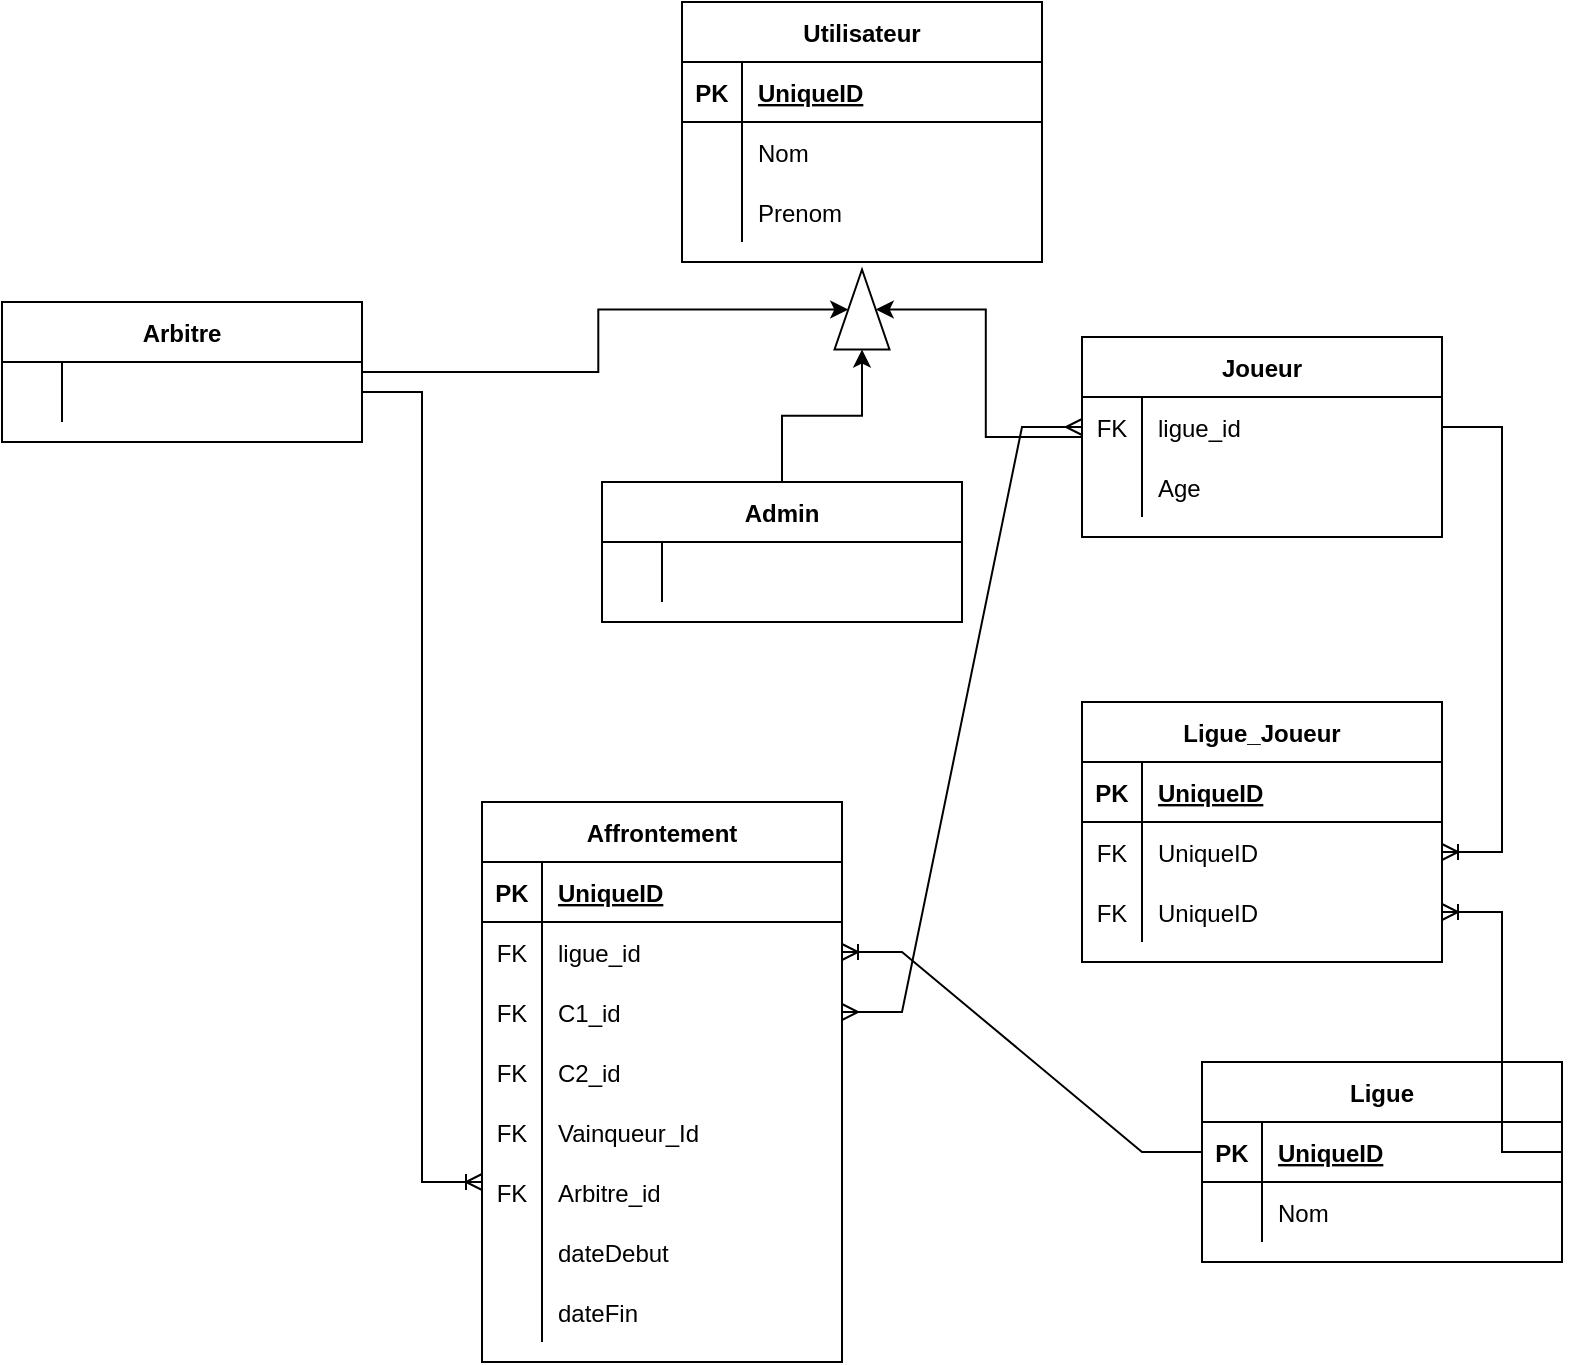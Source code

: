 <mxfile version="15.5.5" type="device"><diagram id="R2lEEEUBdFMjLlhIrx00" name="Page-1"><mxGraphModel dx="1888" dy="1656" grid="1" gridSize="10" guides="1" tooltips="1" connect="1" arrows="1" fold="1" page="1" pageScale="1" pageWidth="850" pageHeight="1100" math="0" shadow="0" extFonts="Permanent Marker^https://fonts.googleapis.com/css?family=Permanent+Marker"><root><mxCell id="0"/><mxCell id="1" parent="0"/><mxCell id="4Ku8pDSjTrNUl_6eFyk2-5" value="Affrontement" style="shape=table;startSize=30;container=1;collapsible=1;childLayout=tableLayout;fixedRows=1;rowLines=0;fontStyle=1;align=center;resizeLast=1;" parent="1" vertex="1"><mxGeometry x="190" y="100" width="180" height="280" as="geometry"/></mxCell><mxCell id="4Ku8pDSjTrNUl_6eFyk2-6" value="" style="shape=partialRectangle;collapsible=0;dropTarget=0;pointerEvents=0;fillColor=none;top=0;left=0;bottom=1;right=0;points=[[0,0.5],[1,0.5]];portConstraint=eastwest;" parent="4Ku8pDSjTrNUl_6eFyk2-5" vertex="1"><mxGeometry y="30" width="180" height="30" as="geometry"/></mxCell><mxCell id="4Ku8pDSjTrNUl_6eFyk2-7" value="PK" style="shape=partialRectangle;connectable=0;fillColor=none;top=0;left=0;bottom=0;right=0;fontStyle=1;overflow=hidden;" parent="4Ku8pDSjTrNUl_6eFyk2-6" vertex="1"><mxGeometry width="30" height="30" as="geometry"><mxRectangle width="30" height="30" as="alternateBounds"/></mxGeometry></mxCell><mxCell id="4Ku8pDSjTrNUl_6eFyk2-8" value="UniqueID" style="shape=partialRectangle;connectable=0;fillColor=none;top=0;left=0;bottom=0;right=0;align=left;spacingLeft=6;fontStyle=5;overflow=hidden;" parent="4Ku8pDSjTrNUl_6eFyk2-6" vertex="1"><mxGeometry x="30" width="150" height="30" as="geometry"><mxRectangle width="150" height="30" as="alternateBounds"/></mxGeometry></mxCell><mxCell id="4Ku8pDSjTrNUl_6eFyk2-172" value="" style="shape=partialRectangle;collapsible=0;dropTarget=0;pointerEvents=0;fillColor=none;top=0;left=0;bottom=0;right=0;points=[[0,0.5],[1,0.5]];portConstraint=eastwest;" parent="4Ku8pDSjTrNUl_6eFyk2-5" vertex="1"><mxGeometry y="60" width="180" height="30" as="geometry"/></mxCell><mxCell id="4Ku8pDSjTrNUl_6eFyk2-173" value="FK" style="shape=partialRectangle;connectable=0;fillColor=none;top=0;left=0;bottom=0;right=0;fontStyle=0;overflow=hidden;" parent="4Ku8pDSjTrNUl_6eFyk2-172" vertex="1"><mxGeometry width="30" height="30" as="geometry"><mxRectangle width="30" height="30" as="alternateBounds"/></mxGeometry></mxCell><mxCell id="4Ku8pDSjTrNUl_6eFyk2-174" value="ligue_id" style="shape=partialRectangle;connectable=0;fillColor=none;top=0;left=0;bottom=0;right=0;align=left;spacingLeft=6;fontStyle=0;overflow=hidden;" parent="4Ku8pDSjTrNUl_6eFyk2-172" vertex="1"><mxGeometry x="30" width="150" height="30" as="geometry"><mxRectangle width="150" height="30" as="alternateBounds"/></mxGeometry></mxCell><mxCell id="4Ku8pDSjTrNUl_6eFyk2-98" value="" style="shape=partialRectangle;collapsible=0;dropTarget=0;pointerEvents=0;fillColor=none;top=0;left=0;bottom=0;right=0;points=[[0,0.5],[1,0.5]];portConstraint=eastwest;" parent="4Ku8pDSjTrNUl_6eFyk2-5" vertex="1"><mxGeometry y="90" width="180" height="30" as="geometry"/></mxCell><mxCell id="4Ku8pDSjTrNUl_6eFyk2-99" value="FK" style="shape=partialRectangle;connectable=0;fillColor=none;top=0;left=0;bottom=0;right=0;fontStyle=0;overflow=hidden;" parent="4Ku8pDSjTrNUl_6eFyk2-98" vertex="1"><mxGeometry width="30" height="30" as="geometry"><mxRectangle width="30" height="30" as="alternateBounds"/></mxGeometry></mxCell><mxCell id="4Ku8pDSjTrNUl_6eFyk2-100" value="C1_id" style="shape=partialRectangle;connectable=0;fillColor=none;top=0;left=0;bottom=0;right=0;align=left;spacingLeft=6;fontStyle=0;overflow=hidden;" parent="4Ku8pDSjTrNUl_6eFyk2-98" vertex="1"><mxGeometry x="30" width="150" height="30" as="geometry"><mxRectangle width="150" height="30" as="alternateBounds"/></mxGeometry></mxCell><mxCell id="4Ku8pDSjTrNUl_6eFyk2-138" value="" style="shape=partialRectangle;collapsible=0;dropTarget=0;pointerEvents=0;fillColor=none;top=0;left=0;bottom=0;right=0;points=[[0,0.5],[1,0.5]];portConstraint=eastwest;" parent="4Ku8pDSjTrNUl_6eFyk2-5" vertex="1"><mxGeometry y="120" width="180" height="30" as="geometry"/></mxCell><mxCell id="4Ku8pDSjTrNUl_6eFyk2-139" value="FK" style="shape=partialRectangle;connectable=0;fillColor=none;top=0;left=0;bottom=0;right=0;fontStyle=0;overflow=hidden;" parent="4Ku8pDSjTrNUl_6eFyk2-138" vertex="1"><mxGeometry width="30" height="30" as="geometry"><mxRectangle width="30" height="30" as="alternateBounds"/></mxGeometry></mxCell><mxCell id="4Ku8pDSjTrNUl_6eFyk2-140" value="C2_id" style="shape=partialRectangle;connectable=0;fillColor=none;top=0;left=0;bottom=0;right=0;align=left;spacingLeft=6;fontStyle=0;overflow=hidden;" parent="4Ku8pDSjTrNUl_6eFyk2-138" vertex="1"><mxGeometry x="30" width="150" height="30" as="geometry"><mxRectangle width="150" height="30" as="alternateBounds"/></mxGeometry></mxCell><mxCell id="4Ku8pDSjTrNUl_6eFyk2-169" value="" style="shape=partialRectangle;collapsible=0;dropTarget=0;pointerEvents=0;fillColor=none;top=0;left=0;bottom=0;right=0;points=[[0,0.5],[1,0.5]];portConstraint=eastwest;" parent="4Ku8pDSjTrNUl_6eFyk2-5" vertex="1"><mxGeometry y="150" width="180" height="30" as="geometry"/></mxCell><mxCell id="4Ku8pDSjTrNUl_6eFyk2-170" value="FK" style="shape=partialRectangle;connectable=0;fillColor=none;top=0;left=0;bottom=0;right=0;fontStyle=0;overflow=hidden;" parent="4Ku8pDSjTrNUl_6eFyk2-169" vertex="1"><mxGeometry width="30" height="30" as="geometry"><mxRectangle width="30" height="30" as="alternateBounds"/></mxGeometry></mxCell><mxCell id="4Ku8pDSjTrNUl_6eFyk2-171" value="Vainqueur_Id" style="shape=partialRectangle;connectable=0;fillColor=none;top=0;left=0;bottom=0;right=0;align=left;spacingLeft=6;fontStyle=0;overflow=hidden;" parent="4Ku8pDSjTrNUl_6eFyk2-169" vertex="1"><mxGeometry x="30" width="150" height="30" as="geometry"><mxRectangle width="150" height="30" as="alternateBounds"/></mxGeometry></mxCell><mxCell id="4Ku8pDSjTrNUl_6eFyk2-105" value="" style="shape=partialRectangle;collapsible=0;dropTarget=0;pointerEvents=0;fillColor=none;top=0;left=0;bottom=0;right=0;points=[[0,0.5],[1,0.5]];portConstraint=eastwest;" parent="4Ku8pDSjTrNUl_6eFyk2-5" vertex="1"><mxGeometry y="180" width="180" height="30" as="geometry"/></mxCell><mxCell id="4Ku8pDSjTrNUl_6eFyk2-106" value="FK" style="shape=partialRectangle;connectable=0;fillColor=none;top=0;left=0;bottom=0;right=0;fontStyle=0;overflow=hidden;" parent="4Ku8pDSjTrNUl_6eFyk2-105" vertex="1"><mxGeometry width="30" height="30" as="geometry"><mxRectangle width="30" height="30" as="alternateBounds"/></mxGeometry></mxCell><mxCell id="4Ku8pDSjTrNUl_6eFyk2-107" value="Arbitre_id" style="shape=partialRectangle;connectable=0;fillColor=none;top=0;left=0;bottom=0;right=0;align=left;spacingLeft=6;fontStyle=0;overflow=hidden;" parent="4Ku8pDSjTrNUl_6eFyk2-105" vertex="1"><mxGeometry x="30" width="150" height="30" as="geometry"><mxRectangle width="150" height="30" as="alternateBounds"/></mxGeometry></mxCell><mxCell id="4Ku8pDSjTrNUl_6eFyk2-9" value="" style="shape=partialRectangle;collapsible=0;dropTarget=0;pointerEvents=0;fillColor=none;top=0;left=0;bottom=0;right=0;points=[[0,0.5],[1,0.5]];portConstraint=eastwest;" parent="4Ku8pDSjTrNUl_6eFyk2-5" vertex="1"><mxGeometry y="210" width="180" height="30" as="geometry"/></mxCell><mxCell id="4Ku8pDSjTrNUl_6eFyk2-10" value="" style="shape=partialRectangle;connectable=0;fillColor=none;top=0;left=0;bottom=0;right=0;editable=1;overflow=hidden;" parent="4Ku8pDSjTrNUl_6eFyk2-9" vertex="1"><mxGeometry width="30" height="30" as="geometry"><mxRectangle width="30" height="30" as="alternateBounds"/></mxGeometry></mxCell><mxCell id="4Ku8pDSjTrNUl_6eFyk2-11" value="dateDebut" style="shape=partialRectangle;connectable=0;fillColor=none;top=0;left=0;bottom=0;right=0;align=left;spacingLeft=6;overflow=hidden;" parent="4Ku8pDSjTrNUl_6eFyk2-9" vertex="1"><mxGeometry x="30" width="150" height="30" as="geometry"><mxRectangle width="150" height="30" as="alternateBounds"/></mxGeometry></mxCell><mxCell id="m9iz09jzasSmaWr_SDV9-15" value="" style="shape=partialRectangle;collapsible=0;dropTarget=0;pointerEvents=0;fillColor=none;top=0;left=0;bottom=0;right=0;points=[[0,0.5],[1,0.5]];portConstraint=eastwest;" vertex="1" parent="4Ku8pDSjTrNUl_6eFyk2-5"><mxGeometry y="240" width="180" height="30" as="geometry"/></mxCell><mxCell id="m9iz09jzasSmaWr_SDV9-16" value="" style="shape=partialRectangle;connectable=0;fillColor=none;top=0;left=0;bottom=0;right=0;editable=1;overflow=hidden;" vertex="1" parent="m9iz09jzasSmaWr_SDV9-15"><mxGeometry width="30" height="30" as="geometry"><mxRectangle width="30" height="30" as="alternateBounds"/></mxGeometry></mxCell><mxCell id="m9iz09jzasSmaWr_SDV9-17" value="dateFin" style="shape=partialRectangle;connectable=0;fillColor=none;top=0;left=0;bottom=0;right=0;align=left;spacingLeft=6;overflow=hidden;" vertex="1" parent="m9iz09jzasSmaWr_SDV9-15"><mxGeometry x="30" width="150" height="30" as="geometry"><mxRectangle width="150" height="30" as="alternateBounds"/></mxGeometry></mxCell><mxCell id="4Ku8pDSjTrNUl_6eFyk2-189" style="edgeStyle=orthogonalEdgeStyle;rounded=0;jumpStyle=none;orthogonalLoop=1;jettySize=auto;html=1;entryX=0.5;entryY=1;entryDx=0;entryDy=0;" parent="1" source="4Ku8pDSjTrNUl_6eFyk2-18" target="4Ku8pDSjTrNUl_6eFyk2-186" edge="1"><mxGeometry relative="1" as="geometry"/></mxCell><mxCell id="4Ku8pDSjTrNUl_6eFyk2-18" value="Joueur" style="shape=table;startSize=30;container=1;collapsible=1;childLayout=tableLayout;fixedRows=1;rowLines=0;fontStyle=1;align=center;resizeLast=1;" parent="1" vertex="1"><mxGeometry x="490" y="-132.5" width="180" height="100" as="geometry"/></mxCell><mxCell id="4Ku8pDSjTrNUl_6eFyk2-144" value="" style="shape=partialRectangle;collapsible=0;dropTarget=0;pointerEvents=0;fillColor=none;top=0;left=0;bottom=0;right=0;points=[[0,0.5],[1,0.5]];portConstraint=eastwest;" parent="4Ku8pDSjTrNUl_6eFyk2-18" vertex="1"><mxGeometry y="30" width="180" height="30" as="geometry"/></mxCell><mxCell id="4Ku8pDSjTrNUl_6eFyk2-145" value="FK" style="shape=partialRectangle;connectable=0;fillColor=none;top=0;left=0;bottom=0;right=0;fontStyle=0;overflow=hidden;" parent="4Ku8pDSjTrNUl_6eFyk2-144" vertex="1"><mxGeometry width="30" height="30" as="geometry"><mxRectangle width="30" height="30" as="alternateBounds"/></mxGeometry></mxCell><mxCell id="4Ku8pDSjTrNUl_6eFyk2-146" value="ligue_id" style="shape=partialRectangle;connectable=0;fillColor=none;top=0;left=0;bottom=0;right=0;align=left;spacingLeft=6;fontStyle=0;overflow=hidden;" parent="4Ku8pDSjTrNUl_6eFyk2-144" vertex="1"><mxGeometry x="30" width="150" height="30" as="geometry"><mxRectangle width="150" height="30" as="alternateBounds"/></mxGeometry></mxCell><mxCell id="4Ku8pDSjTrNUl_6eFyk2-28" value="" style="shape=partialRectangle;collapsible=0;dropTarget=0;pointerEvents=0;fillColor=none;top=0;left=0;bottom=0;right=0;points=[[0,0.5],[1,0.5]];portConstraint=eastwest;" parent="4Ku8pDSjTrNUl_6eFyk2-18" vertex="1"><mxGeometry y="60" width="180" height="30" as="geometry"/></mxCell><mxCell id="4Ku8pDSjTrNUl_6eFyk2-29" value="" style="shape=partialRectangle;connectable=0;fillColor=none;top=0;left=0;bottom=0;right=0;editable=1;overflow=hidden;" parent="4Ku8pDSjTrNUl_6eFyk2-28" vertex="1"><mxGeometry width="30" height="30" as="geometry"><mxRectangle width="30" height="30" as="alternateBounds"/></mxGeometry></mxCell><mxCell id="4Ku8pDSjTrNUl_6eFyk2-30" value="Age" style="shape=partialRectangle;connectable=0;fillColor=none;top=0;left=0;bottom=0;right=0;align=left;spacingLeft=6;overflow=hidden;" parent="4Ku8pDSjTrNUl_6eFyk2-28" vertex="1"><mxGeometry x="30" width="150" height="30" as="geometry"><mxRectangle width="150" height="30" as="alternateBounds"/></mxGeometry></mxCell><mxCell id="4Ku8pDSjTrNUl_6eFyk2-191" style="edgeStyle=orthogonalEdgeStyle;rounded=0;jumpStyle=none;orthogonalLoop=1;jettySize=auto;html=1;entryX=0;entryY=0.5;entryDx=0;entryDy=0;" parent="1" source="4Ku8pDSjTrNUl_6eFyk2-44" target="4Ku8pDSjTrNUl_6eFyk2-186" edge="1"><mxGeometry relative="1" as="geometry"/></mxCell><mxCell id="4Ku8pDSjTrNUl_6eFyk2-44" value="Admin" style="shape=table;startSize=30;container=1;collapsible=1;childLayout=tableLayout;fixedRows=1;rowLines=0;fontStyle=1;align=center;resizeLast=1;" parent="1" vertex="1"><mxGeometry x="250" y="-60" width="180" height="70" as="geometry"/></mxCell><mxCell id="m9iz09jzasSmaWr_SDV9-12" value="" style="shape=partialRectangle;collapsible=0;dropTarget=0;pointerEvents=0;fillColor=none;top=0;left=0;bottom=0;right=0;points=[[0,0.5],[1,0.5]];portConstraint=eastwest;" vertex="1" parent="4Ku8pDSjTrNUl_6eFyk2-44"><mxGeometry y="30" width="180" height="30" as="geometry"/></mxCell><mxCell id="m9iz09jzasSmaWr_SDV9-13" value="" style="shape=partialRectangle;connectable=0;fillColor=none;top=0;left=0;bottom=0;right=0;editable=1;overflow=hidden;" vertex="1" parent="m9iz09jzasSmaWr_SDV9-12"><mxGeometry width="30" height="30" as="geometry"><mxRectangle width="30" height="30" as="alternateBounds"/></mxGeometry></mxCell><mxCell id="m9iz09jzasSmaWr_SDV9-14" value="" style="shape=partialRectangle;connectable=0;fillColor=none;top=0;left=0;bottom=0;right=0;align=left;spacingLeft=6;overflow=hidden;" vertex="1" parent="m9iz09jzasSmaWr_SDV9-12"><mxGeometry x="30" width="150" height="30" as="geometry"><mxRectangle width="150" height="30" as="alternateBounds"/></mxGeometry></mxCell><mxCell id="4Ku8pDSjTrNUl_6eFyk2-70" value="Ligue" style="shape=table;startSize=30;container=1;collapsible=1;childLayout=tableLayout;fixedRows=1;rowLines=0;fontStyle=1;align=center;resizeLast=1;" parent="1" vertex="1"><mxGeometry x="550" y="230" width="180" height="100" as="geometry"/></mxCell><mxCell id="4Ku8pDSjTrNUl_6eFyk2-71" value="" style="shape=partialRectangle;collapsible=0;dropTarget=0;pointerEvents=0;fillColor=none;top=0;left=0;bottom=1;right=0;points=[[0,0.5],[1,0.5]];portConstraint=eastwest;" parent="4Ku8pDSjTrNUl_6eFyk2-70" vertex="1"><mxGeometry y="30" width="180" height="30" as="geometry"/></mxCell><mxCell id="4Ku8pDSjTrNUl_6eFyk2-72" value="PK" style="shape=partialRectangle;connectable=0;fillColor=none;top=0;left=0;bottom=0;right=0;fontStyle=1;overflow=hidden;" parent="4Ku8pDSjTrNUl_6eFyk2-71" vertex="1"><mxGeometry width="30" height="30" as="geometry"><mxRectangle width="30" height="30" as="alternateBounds"/></mxGeometry></mxCell><mxCell id="4Ku8pDSjTrNUl_6eFyk2-73" value="UniqueID" style="shape=partialRectangle;connectable=0;fillColor=none;top=0;left=0;bottom=0;right=0;align=left;spacingLeft=6;fontStyle=5;overflow=hidden;" parent="4Ku8pDSjTrNUl_6eFyk2-71" vertex="1"><mxGeometry x="30" width="150" height="30" as="geometry"><mxRectangle width="150" height="30" as="alternateBounds"/></mxGeometry></mxCell><mxCell id="4Ku8pDSjTrNUl_6eFyk2-74" value="" style="shape=partialRectangle;collapsible=0;dropTarget=0;pointerEvents=0;fillColor=none;top=0;left=0;bottom=0;right=0;points=[[0,0.5],[1,0.5]];portConstraint=eastwest;" parent="4Ku8pDSjTrNUl_6eFyk2-70" vertex="1"><mxGeometry y="60" width="180" height="30" as="geometry"/></mxCell><mxCell id="4Ku8pDSjTrNUl_6eFyk2-75" value="" style="shape=partialRectangle;connectable=0;fillColor=none;top=0;left=0;bottom=0;right=0;editable=1;overflow=hidden;" parent="4Ku8pDSjTrNUl_6eFyk2-74" vertex="1"><mxGeometry width="30" height="30" as="geometry"><mxRectangle width="30" height="30" as="alternateBounds"/></mxGeometry></mxCell><mxCell id="4Ku8pDSjTrNUl_6eFyk2-76" value="Nom" style="shape=partialRectangle;connectable=0;fillColor=none;top=0;left=0;bottom=0;right=0;align=left;spacingLeft=6;overflow=hidden;" parent="4Ku8pDSjTrNUl_6eFyk2-74" vertex="1"><mxGeometry x="30" width="150" height="30" as="geometry"><mxRectangle width="150" height="30" as="alternateBounds"/></mxGeometry></mxCell><mxCell id="4Ku8pDSjTrNUl_6eFyk2-188" style="edgeStyle=orthogonalEdgeStyle;rounded=0;jumpStyle=none;orthogonalLoop=1;jettySize=auto;html=1;entryX=0.5;entryY=0;entryDx=0;entryDy=0;" parent="1" source="4Ku8pDSjTrNUl_6eFyk2-121" target="4Ku8pDSjTrNUl_6eFyk2-186" edge="1"><mxGeometry relative="1" as="geometry"/></mxCell><object label="Arbitre" id="4Ku8pDSjTrNUl_6eFyk2-121"><mxCell style="shape=table;startSize=30;container=1;collapsible=1;childLayout=tableLayout;fixedRows=1;rowLines=0;fontStyle=1;align=center;resizeLast=1;" parent="1" vertex="1"><mxGeometry x="-50" y="-150" width="180" height="70" as="geometry"/></mxCell></object><mxCell id="m9iz09jzasSmaWr_SDV9-9" value="" style="shape=partialRectangle;collapsible=0;dropTarget=0;pointerEvents=0;fillColor=none;top=0;left=0;bottom=0;right=0;points=[[0,0.5],[1,0.5]];portConstraint=eastwest;" vertex="1" parent="4Ku8pDSjTrNUl_6eFyk2-121"><mxGeometry y="30" width="180" height="30" as="geometry"/></mxCell><mxCell id="m9iz09jzasSmaWr_SDV9-10" value="" style="shape=partialRectangle;connectable=0;fillColor=none;top=0;left=0;bottom=0;right=0;editable=1;overflow=hidden;" vertex="1" parent="m9iz09jzasSmaWr_SDV9-9"><mxGeometry width="30" height="30" as="geometry"><mxRectangle width="30" height="30" as="alternateBounds"/></mxGeometry></mxCell><mxCell id="m9iz09jzasSmaWr_SDV9-11" value="" style="shape=partialRectangle;connectable=0;fillColor=none;top=0;left=0;bottom=0;right=0;align=left;spacingLeft=6;overflow=hidden;" vertex="1" parent="m9iz09jzasSmaWr_SDV9-9"><mxGeometry x="30" width="150" height="30" as="geometry"><mxRectangle width="150" height="30" as="alternateBounds"/></mxGeometry></mxCell><mxCell id="4Ku8pDSjTrNUl_6eFyk2-143" value="" style="edgeStyle=entityRelationEdgeStyle;fontSize=12;html=1;endArrow=ERmany;startArrow=ERmany;rounded=0;entryX=0;entryY=0.5;entryDx=0;entryDy=0;exitX=1;exitY=0.5;exitDx=0;exitDy=0;" parent="1" source="4Ku8pDSjTrNUl_6eFyk2-98" edge="1"><mxGeometry width="100" height="100" relative="1" as="geometry"><mxPoint x="370" y="-87" as="sourcePoint"/><mxPoint x="490" y="-87.5" as="targetPoint"/></mxGeometry></mxCell><mxCell id="4Ku8pDSjTrNUl_6eFyk2-148" value="" style="edgeStyle=entityRelationEdgeStyle;fontSize=12;html=1;endArrow=ERoneToMany;exitX=1;exitY=0.5;exitDx=0;exitDy=0;rounded=0;jumpStyle=gap;" parent="1" edge="1"><mxGeometry width="100" height="100" relative="1" as="geometry"><mxPoint x="130" y="-105" as="sourcePoint"/><mxPoint x="190" y="290" as="targetPoint"/></mxGeometry></mxCell><mxCell id="4Ku8pDSjTrNUl_6eFyk2-151" value="Ligue_Joueur" style="shape=table;startSize=30;container=1;collapsible=1;childLayout=tableLayout;fixedRows=1;rowLines=0;fontStyle=1;align=center;resizeLast=1;" parent="1" vertex="1"><mxGeometry x="490" y="50" width="180" height="130" as="geometry"/></mxCell><mxCell id="4Ku8pDSjTrNUl_6eFyk2-152" value="" style="shape=partialRectangle;collapsible=0;dropTarget=0;pointerEvents=0;fillColor=none;top=0;left=0;bottom=1;right=0;points=[[0,0.5],[1,0.5]];portConstraint=eastwest;" parent="4Ku8pDSjTrNUl_6eFyk2-151" vertex="1"><mxGeometry y="30" width="180" height="30" as="geometry"/></mxCell><mxCell id="4Ku8pDSjTrNUl_6eFyk2-153" value="PK" style="shape=partialRectangle;connectable=0;fillColor=none;top=0;left=0;bottom=0;right=0;fontStyle=1;overflow=hidden;" parent="4Ku8pDSjTrNUl_6eFyk2-152" vertex="1"><mxGeometry width="30" height="30" as="geometry"><mxRectangle width="30" height="30" as="alternateBounds"/></mxGeometry></mxCell><mxCell id="4Ku8pDSjTrNUl_6eFyk2-154" value="UniqueID" style="shape=partialRectangle;connectable=0;fillColor=none;top=0;left=0;bottom=0;right=0;align=left;spacingLeft=6;fontStyle=5;overflow=hidden;" parent="4Ku8pDSjTrNUl_6eFyk2-152" vertex="1"><mxGeometry x="30" width="150" height="30" as="geometry"><mxRectangle width="150" height="30" as="alternateBounds"/></mxGeometry></mxCell><mxCell id="4Ku8pDSjTrNUl_6eFyk2-158" value="" style="shape=partialRectangle;collapsible=0;dropTarget=0;pointerEvents=0;fillColor=none;top=0;left=0;bottom=0;right=0;points=[[0,0.5],[1,0.5]];portConstraint=eastwest;" parent="4Ku8pDSjTrNUl_6eFyk2-151" vertex="1"><mxGeometry y="60" width="180" height="30" as="geometry"/></mxCell><mxCell id="4Ku8pDSjTrNUl_6eFyk2-159" value="FK" style="shape=partialRectangle;connectable=0;fillColor=none;top=0;left=0;bottom=0;right=0;fontStyle=0;overflow=hidden;" parent="4Ku8pDSjTrNUl_6eFyk2-158" vertex="1"><mxGeometry width="30" height="30" as="geometry"><mxRectangle width="30" height="30" as="alternateBounds"/></mxGeometry></mxCell><mxCell id="4Ku8pDSjTrNUl_6eFyk2-160" value="UniqueID" style="shape=partialRectangle;connectable=0;fillColor=none;top=0;left=0;bottom=0;right=0;align=left;spacingLeft=6;fontStyle=0;overflow=hidden;" parent="4Ku8pDSjTrNUl_6eFyk2-158" vertex="1"><mxGeometry x="30" width="150" height="30" as="geometry"><mxRectangle width="150" height="30" as="alternateBounds"/></mxGeometry></mxCell><mxCell id="4Ku8pDSjTrNUl_6eFyk2-161" value="" style="shape=partialRectangle;collapsible=0;dropTarget=0;pointerEvents=0;fillColor=none;top=0;left=0;bottom=0;right=0;points=[[0,0.5],[1,0.5]];portConstraint=eastwest;" parent="4Ku8pDSjTrNUl_6eFyk2-151" vertex="1"><mxGeometry y="90" width="180" height="30" as="geometry"/></mxCell><mxCell id="4Ku8pDSjTrNUl_6eFyk2-162" value="FK" style="shape=partialRectangle;connectable=0;fillColor=none;top=0;left=0;bottom=0;right=0;fontStyle=0;overflow=hidden;" parent="4Ku8pDSjTrNUl_6eFyk2-161" vertex="1"><mxGeometry width="30" height="30" as="geometry"><mxRectangle width="30" height="30" as="alternateBounds"/></mxGeometry></mxCell><mxCell id="4Ku8pDSjTrNUl_6eFyk2-163" value="UniqueID" style="shape=partialRectangle;connectable=0;fillColor=none;top=0;left=0;bottom=0;right=0;align=left;spacingLeft=6;fontStyle=0;overflow=hidden;" parent="4Ku8pDSjTrNUl_6eFyk2-161" vertex="1"><mxGeometry x="30" width="150" height="30" as="geometry"><mxRectangle width="150" height="30" as="alternateBounds"/></mxGeometry></mxCell><mxCell id="4Ku8pDSjTrNUl_6eFyk2-164" value="" style="edgeStyle=entityRelationEdgeStyle;fontSize=12;html=1;endArrow=ERoneToMany;rounded=0;jumpStyle=none;entryX=1;entryY=0.5;entryDx=0;entryDy=0;exitX=1;exitY=0.5;exitDx=0;exitDy=0;" parent="1" source="4Ku8pDSjTrNUl_6eFyk2-71" target="4Ku8pDSjTrNUl_6eFyk2-161" edge="1"><mxGeometry width="100" height="100" relative="1" as="geometry"><mxPoint x="800" y="190" as="sourcePoint"/><mxPoint x="760" y="100" as="targetPoint"/></mxGeometry></mxCell><mxCell id="4Ku8pDSjTrNUl_6eFyk2-165" value="" style="edgeStyle=entityRelationEdgeStyle;fontSize=12;html=1;endArrow=ERoneToMany;rounded=0;jumpStyle=none;entryX=1;entryY=0.5;entryDx=0;entryDy=0;exitX=1;exitY=0.5;exitDx=0;exitDy=0;" parent="1" target="4Ku8pDSjTrNUl_6eFyk2-158" edge="1"><mxGeometry width="100" height="100" relative="1" as="geometry"><mxPoint x="670" y="-87.5" as="sourcePoint"/><mxPoint x="720" y="215" as="targetPoint"/></mxGeometry></mxCell><mxCell id="4Ku8pDSjTrNUl_6eFyk2-175" value="" style="edgeStyle=entityRelationEdgeStyle;fontSize=12;html=1;endArrow=ERoneToMany;rounded=0;jumpStyle=none;entryX=1;entryY=0.5;entryDx=0;entryDy=0;exitX=0;exitY=0.5;exitDx=0;exitDy=0;" parent="1" source="4Ku8pDSjTrNUl_6eFyk2-71" target="4Ku8pDSjTrNUl_6eFyk2-172" edge="1"><mxGeometry width="100" height="100" relative="1" as="geometry"><mxPoint x="550" y="280" as="sourcePoint"/><mxPoint x="540" y="230" as="targetPoint"/></mxGeometry></mxCell><mxCell id="4Ku8pDSjTrNUl_6eFyk2-176" value="Utilisateur" style="shape=table;startSize=30;container=1;collapsible=1;childLayout=tableLayout;fixedRows=1;rowLines=0;fontStyle=1;align=center;resizeLast=1;" parent="1" vertex="1"><mxGeometry x="290" y="-300" width="180" height="130" as="geometry"/></mxCell><mxCell id="4Ku8pDSjTrNUl_6eFyk2-177" value="" style="shape=partialRectangle;collapsible=0;dropTarget=0;pointerEvents=0;fillColor=none;top=0;left=0;bottom=1;right=0;points=[[0,0.5],[1,0.5]];portConstraint=eastwest;" parent="4Ku8pDSjTrNUl_6eFyk2-176" vertex="1"><mxGeometry y="30" width="180" height="30" as="geometry"/></mxCell><mxCell id="4Ku8pDSjTrNUl_6eFyk2-178" value="PK" style="shape=partialRectangle;connectable=0;fillColor=none;top=0;left=0;bottom=0;right=0;fontStyle=1;overflow=hidden;" parent="4Ku8pDSjTrNUl_6eFyk2-177" vertex="1"><mxGeometry width="30" height="30" as="geometry"><mxRectangle width="30" height="30" as="alternateBounds"/></mxGeometry></mxCell><mxCell id="4Ku8pDSjTrNUl_6eFyk2-179" value="UniqueID" style="shape=partialRectangle;connectable=0;fillColor=none;top=0;left=0;bottom=0;right=0;align=left;spacingLeft=6;fontStyle=5;overflow=hidden;" parent="4Ku8pDSjTrNUl_6eFyk2-177" vertex="1"><mxGeometry x="30" width="150" height="30" as="geometry"><mxRectangle width="150" height="30" as="alternateBounds"/></mxGeometry></mxCell><mxCell id="4Ku8pDSjTrNUl_6eFyk2-180" value="" style="shape=partialRectangle;collapsible=0;dropTarget=0;pointerEvents=0;fillColor=none;top=0;left=0;bottom=0;right=0;points=[[0,0.5],[1,0.5]];portConstraint=eastwest;" parent="4Ku8pDSjTrNUl_6eFyk2-176" vertex="1"><mxGeometry y="60" width="180" height="30" as="geometry"/></mxCell><mxCell id="4Ku8pDSjTrNUl_6eFyk2-181" value="" style="shape=partialRectangle;connectable=0;fillColor=none;top=0;left=0;bottom=0;right=0;editable=1;overflow=hidden;" parent="4Ku8pDSjTrNUl_6eFyk2-180" vertex="1"><mxGeometry width="30" height="30" as="geometry"><mxRectangle width="30" height="30" as="alternateBounds"/></mxGeometry></mxCell><mxCell id="4Ku8pDSjTrNUl_6eFyk2-182" value="Nom" style="shape=partialRectangle;connectable=0;fillColor=none;top=0;left=0;bottom=0;right=0;align=left;spacingLeft=6;overflow=hidden;" parent="4Ku8pDSjTrNUl_6eFyk2-180" vertex="1"><mxGeometry x="30" width="150" height="30" as="geometry"><mxRectangle width="150" height="30" as="alternateBounds"/></mxGeometry></mxCell><mxCell id="4Ku8pDSjTrNUl_6eFyk2-183" value="" style="shape=partialRectangle;collapsible=0;dropTarget=0;pointerEvents=0;fillColor=none;top=0;left=0;bottom=0;right=0;points=[[0,0.5],[1,0.5]];portConstraint=eastwest;" parent="4Ku8pDSjTrNUl_6eFyk2-176" vertex="1"><mxGeometry y="90" width="180" height="30" as="geometry"/></mxCell><mxCell id="4Ku8pDSjTrNUl_6eFyk2-184" value="" style="shape=partialRectangle;connectable=0;fillColor=none;top=0;left=0;bottom=0;right=0;editable=1;overflow=hidden;" parent="4Ku8pDSjTrNUl_6eFyk2-183" vertex="1"><mxGeometry width="30" height="30" as="geometry"><mxRectangle width="30" height="30" as="alternateBounds"/></mxGeometry></mxCell><mxCell id="4Ku8pDSjTrNUl_6eFyk2-185" value="Prenom" style="shape=partialRectangle;connectable=0;fillColor=none;top=0;left=0;bottom=0;right=0;align=left;spacingLeft=6;overflow=hidden;" parent="4Ku8pDSjTrNUl_6eFyk2-183" vertex="1"><mxGeometry x="30" width="150" height="30" as="geometry"><mxRectangle width="150" height="30" as="alternateBounds"/></mxGeometry></mxCell><mxCell id="4Ku8pDSjTrNUl_6eFyk2-186" value="" style="triangle;whiteSpace=wrap;html=1;rotation=-90;" parent="1" vertex="1"><mxGeometry x="360" y="-160" width="40" height="27.5" as="geometry"/></mxCell></root></mxGraphModel></diagram></mxfile>